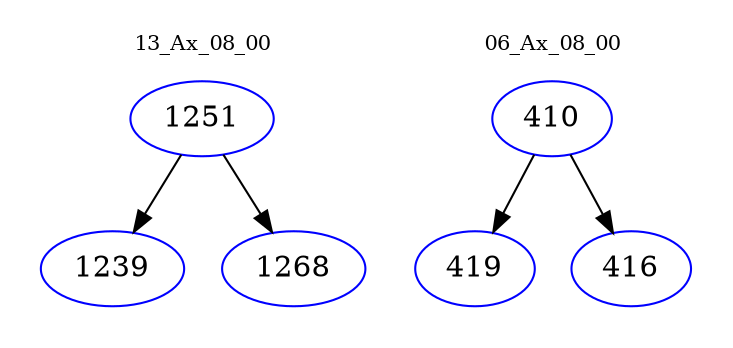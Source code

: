 digraph{
subgraph cluster_0 {
color = white
label = "13_Ax_08_00";
fontsize=10;
T0_1251 [label="1251", color="blue"]
T0_1251 -> T0_1239 [color="black"]
T0_1239 [label="1239", color="blue"]
T0_1251 -> T0_1268 [color="black"]
T0_1268 [label="1268", color="blue"]
}
subgraph cluster_1 {
color = white
label = "06_Ax_08_00";
fontsize=10;
T1_410 [label="410", color="blue"]
T1_410 -> T1_419 [color="black"]
T1_419 [label="419", color="blue"]
T1_410 -> T1_416 [color="black"]
T1_416 [label="416", color="blue"]
}
}
